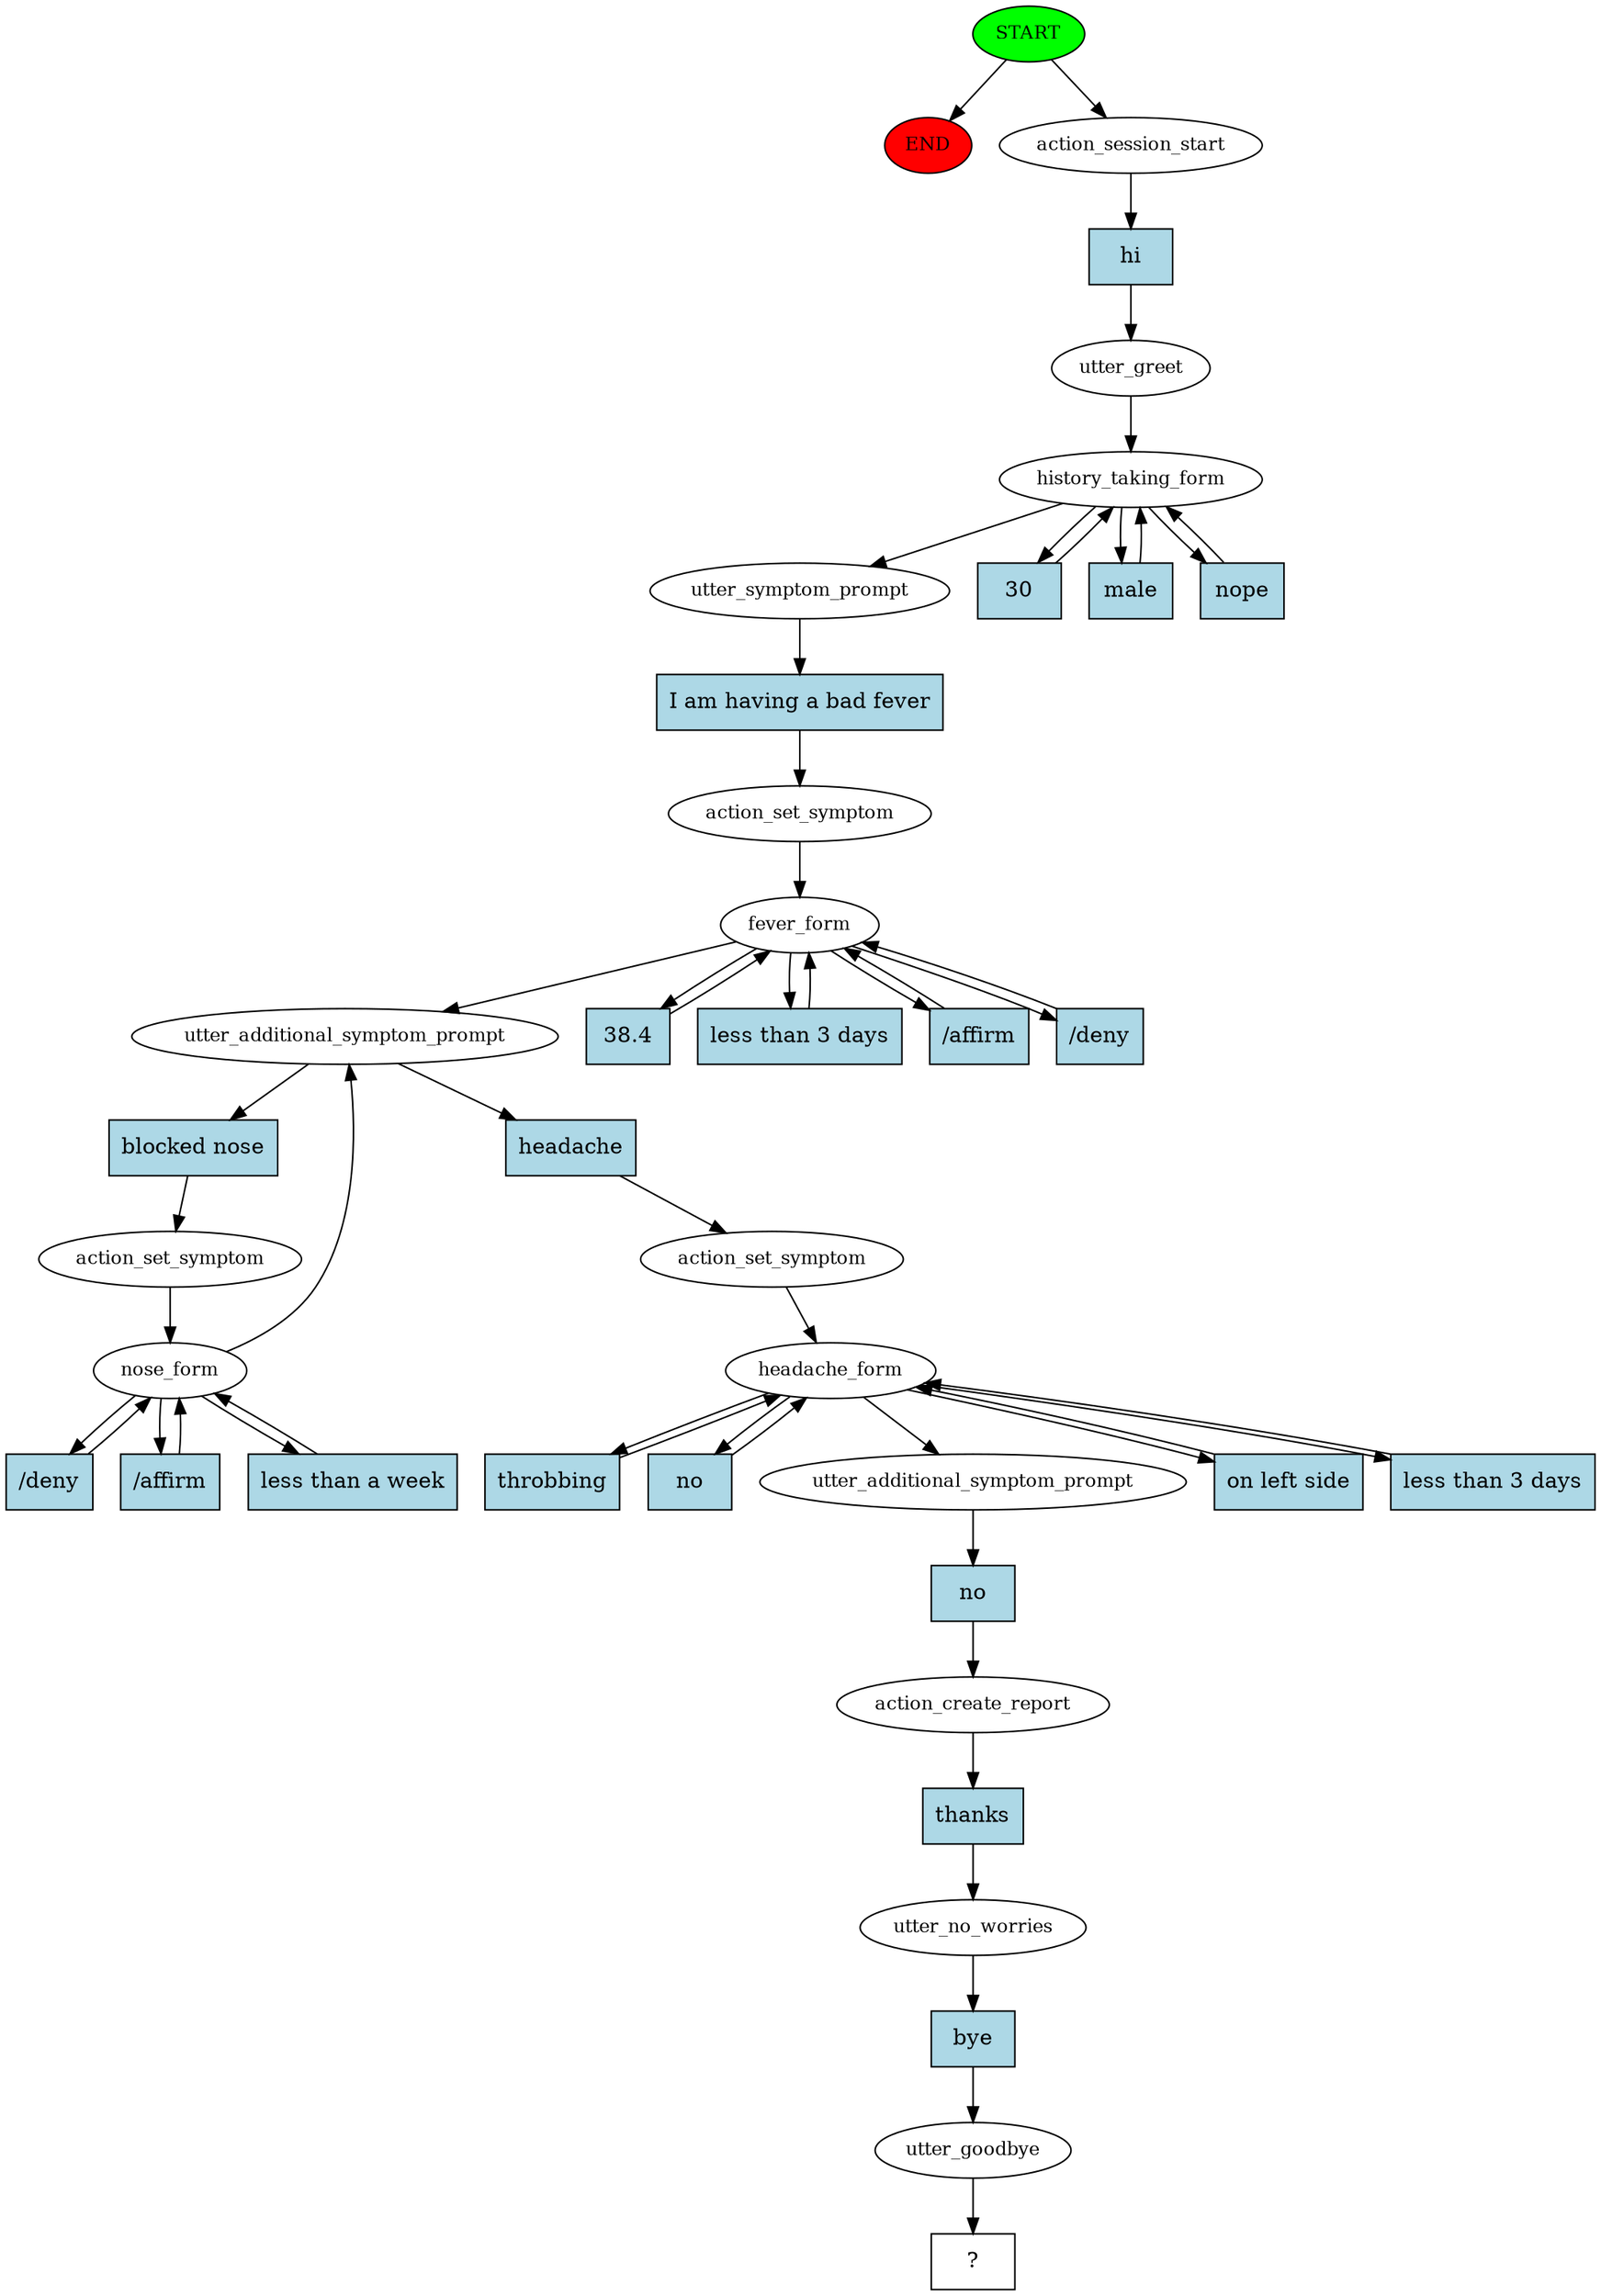 digraph  {
0 [class="start active", fillcolor=green, fontsize=12, label=START, style=filled];
"-1" [class=end, fillcolor=red, fontsize=12, label=END, style=filled];
1 [class=active, fontsize=12, label=action_session_start];
2 [class=active, fontsize=12, label=utter_greet];
3 [class=active, fontsize=12, label=history_taking_form];
7 [class=active, fontsize=12, label=utter_symptom_prompt];
8 [class=active, fontsize=12, label=action_set_symptom];
9 [class=active, fontsize=12, label=fever_form];
16 [class=active, fontsize=12, label=utter_additional_symptom_prompt];
17 [class=active, fontsize=12, label=action_set_symptom];
18 [class=active, fontsize=12, label=nose_form];
23 [class=active, fontsize=12, label=action_set_symptom];
24 [class=active, fontsize=12, label=headache_form];
34 [class=active, fontsize=12, label=utter_additional_symptom_prompt];
35 [class=active, fontsize=12, label=action_create_report];
36 [class=active, fontsize=12, label=utter_no_worries];
37 [class=active, fontsize=12, label=utter_goodbye];
38 [class="intent dashed active", label="  ?  ", shape=rect];
39 [class="intent active", fillcolor=lightblue, label=hi, shape=rect, style=filled];
40 [class="intent active", fillcolor=lightblue, label=30, shape=rect, style=filled];
41 [class="intent active", fillcolor=lightblue, label=male, shape=rect, style=filled];
42 [class="intent active", fillcolor=lightblue, label=nope, shape=rect, style=filled];
43 [class="intent active", fillcolor=lightblue, label="I am having a bad fever", shape=rect, style=filled];
44 [class="intent active", fillcolor=lightblue, label="38.4", shape=rect, style=filled];
45 [class="intent active", fillcolor=lightblue, label="less than 3 days", shape=rect, style=filled];
46 [class="intent active", fillcolor=lightblue, label="/affirm", shape=rect, style=filled];
47 [class="intent active", fillcolor=lightblue, label="/deny", shape=rect, style=filled];
48 [class="intent active", fillcolor=lightblue, label="blocked nose", shape=rect, style=filled];
49 [class="intent active", fillcolor=lightblue, label=headache, shape=rect, style=filled];
50 [class="intent active", fillcolor=lightblue, label="/affirm", shape=rect, style=filled];
51 [class="intent active", fillcolor=lightblue, label="less than a week", shape=rect, style=filled];
52 [class="intent active", fillcolor=lightblue, label="/deny", shape=rect, style=filled];
53 [class="intent active", fillcolor=lightblue, label="on left side", shape=rect, style=filled];
54 [class="intent active", fillcolor=lightblue, label="less than 3 days", shape=rect, style=filled];
55 [class="intent active", fillcolor=lightblue, label=throbbing, shape=rect, style=filled];
56 [class="intent active", fillcolor=lightblue, label=no, shape=rect, style=filled];
57 [class="intent active", fillcolor=lightblue, label=no, shape=rect, style=filled];
58 [class="intent active", fillcolor=lightblue, label=thanks, shape=rect, style=filled];
59 [class="intent active", fillcolor=lightblue, label=bye, shape=rect, style=filled];
0 -> "-1"  [class="", key=NONE, label=""];
0 -> 1  [class=active, key=NONE, label=""];
1 -> 39  [class=active, key=0];
2 -> 3  [class=active, key=NONE, label=""];
3 -> 7  [class=active, key=NONE, label=""];
3 -> 40  [class=active, key=0];
3 -> 41  [class=active, key=0];
3 -> 42  [class=active, key=0];
7 -> 43  [class=active, key=0];
8 -> 9  [class=active, key=NONE, label=""];
9 -> 16  [class=active, key=NONE, label=""];
9 -> 44  [class=active, key=0];
9 -> 45  [class=active, key=0];
9 -> 46  [class=active, key=0];
9 -> 47  [class=active, key=0];
16 -> 48  [class=active, key=0];
16 -> 49  [class=active, key=0];
17 -> 18  [class=active, key=NONE, label=""];
18 -> 16  [class=active, key=NONE, label=""];
18 -> 50  [class=active, key=0];
18 -> 51  [class=active, key=0];
18 -> 52  [class=active, key=0];
23 -> 24  [class=active, key=NONE, label=""];
24 -> 34  [class=active, key=NONE, label=""];
24 -> 53  [class=active, key=0];
24 -> 54  [class=active, key=0];
24 -> 55  [class=active, key=0];
24 -> 56  [class=active, key=0];
34 -> 57  [class=active, key=0];
35 -> 58  [class=active, key=0];
36 -> 59  [class=active, key=0];
37 -> 38  [class=active, key=NONE, label=""];
39 -> 2  [class=active, key=0];
40 -> 3  [class=active, key=0];
41 -> 3  [class=active, key=0];
42 -> 3  [class=active, key=0];
43 -> 8  [class=active, key=0];
44 -> 9  [class=active, key=0];
45 -> 9  [class=active, key=0];
46 -> 9  [class=active, key=0];
47 -> 9  [class=active, key=0];
48 -> 17  [class=active, key=0];
49 -> 23  [class=active, key=0];
50 -> 18  [class=active, key=0];
51 -> 18  [class=active, key=0];
52 -> 18  [class=active, key=0];
53 -> 24  [class=active, key=0];
54 -> 24  [class=active, key=0];
55 -> 24  [class=active, key=0];
56 -> 24  [class=active, key=0];
57 -> 35  [class=active, key=0];
58 -> 36  [class=active, key=0];
59 -> 37  [class=active, key=0];
}
